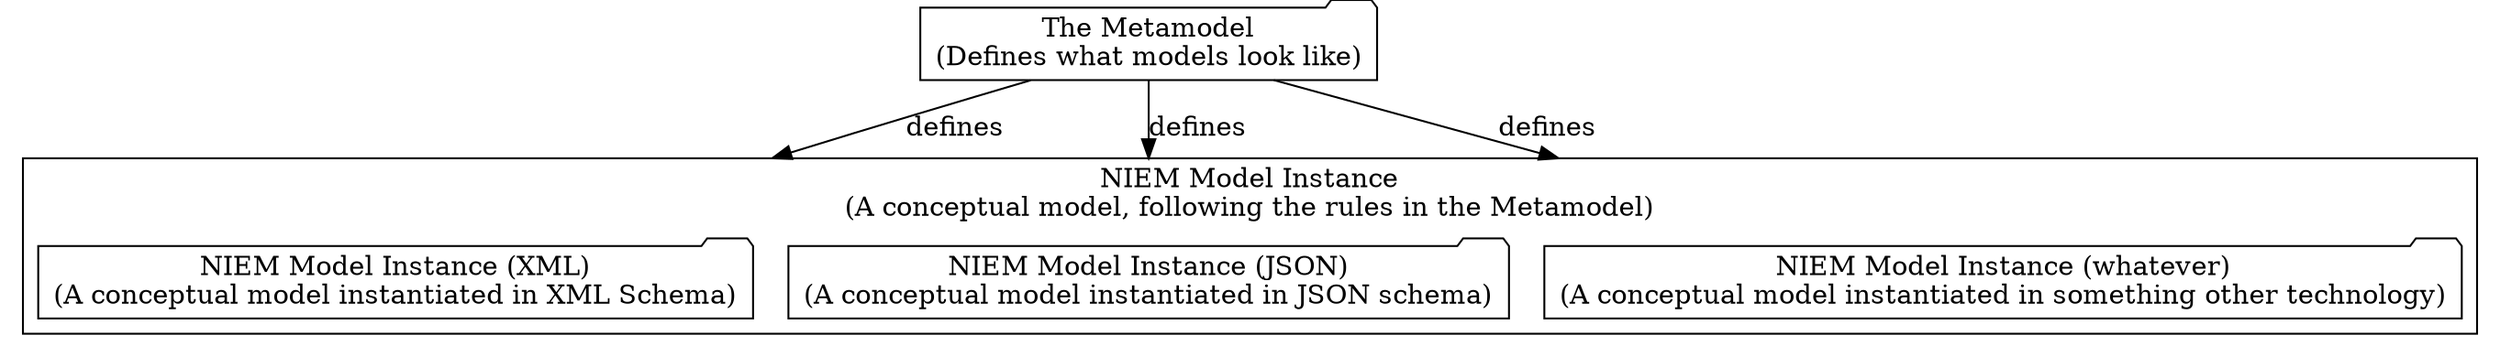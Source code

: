 digraph terms {

compound=true;

	metamodel[label="The Metamodel\n(Defines what models look like)", shape="folder"];

	subgraph cluster0 {
	
		label="NIEM Model Instance\n(A conceptual model, following the rules in the Metamodel)";
	
		nmix[label="NIEM Model Instance (XML)\n(A conceptual model instantiated in XML Schema)", shape="folder"];
		nmij[label="NIEM Model Instance (JSON)\n(A conceptual model instantiated in JSON schema)", shape="folder"];
		nmiw[label="NIEM Model Instance (whatever)\n(A conceptual model instantiated in something other technology)", shape="folder"];

	}

	metamodel -> nmix[lhead="cluster0", label="defines"];
	metamodel -> nmij[lhead="cluster0", label="defines"];
	metamodel -> nmiw[lhead="cluster0", label="defines"];

}